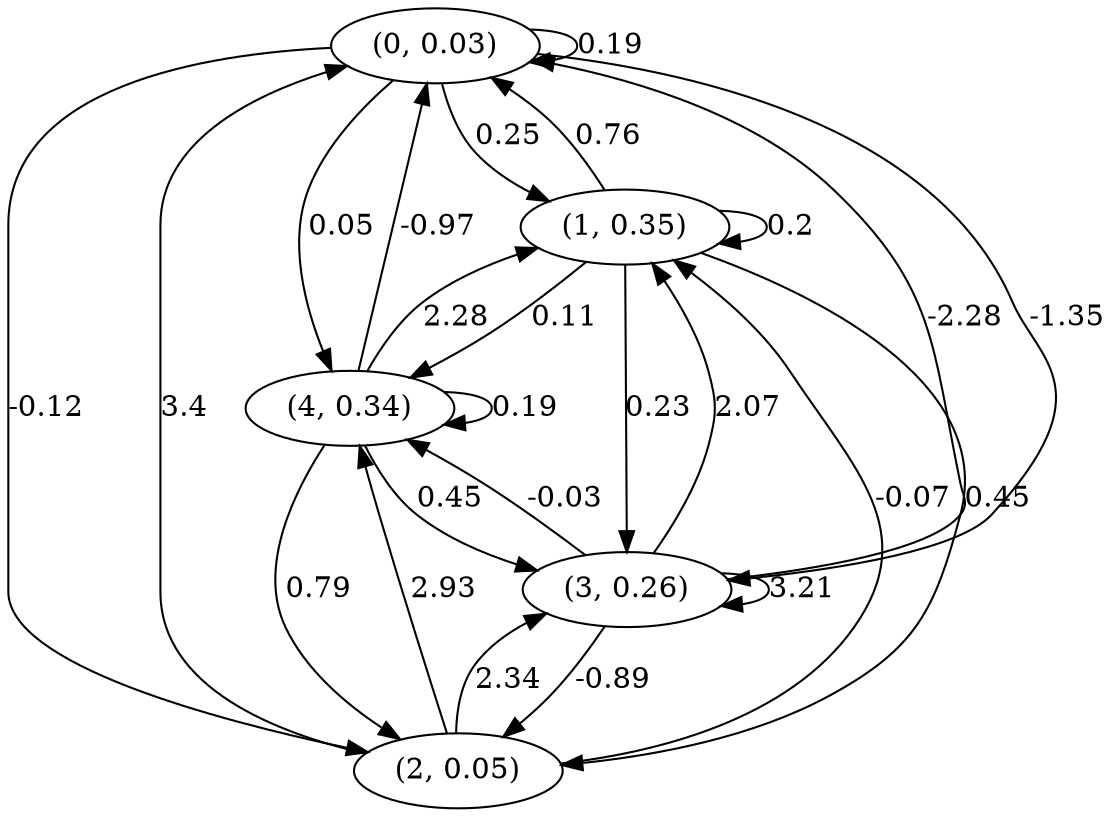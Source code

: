 digraph {
    0 [ label = "(0, 0.03)" ]
    1 [ label = "(1, 0.35)" ]
    2 [ label = "(2, 0.05)" ]
    3 [ label = "(3, 0.26)" ]
    4 [ label = "(4, 0.34)" ]
    0 -> 0 [ label = "0.19" ]
    1 -> 1 [ label = "0.2" ]
    3 -> 3 [ label = "3.21" ]
    4 -> 4 [ label = "0.19" ]
    1 -> 0 [ label = "0.76" ]
    2 -> 0 [ label = "3.4" ]
    3 -> 0 [ label = "-2.28" ]
    4 -> 0 [ label = "-0.97" ]
    0 -> 1 [ label = "0.25" ]
    2 -> 1 [ label = "-0.07" ]
    3 -> 1 [ label = "2.07" ]
    4 -> 1 [ label = "2.28" ]
    0 -> 2 [ label = "-0.12" ]
    1 -> 2 [ label = "0.45" ]
    3 -> 2 [ label = "-0.89" ]
    4 -> 2 [ label = "0.79" ]
    0 -> 3 [ label = "-1.35" ]
    1 -> 3 [ label = "0.23" ]
    2 -> 3 [ label = "2.34" ]
    4 -> 3 [ label = "0.45" ]
    0 -> 4 [ label = "0.05" ]
    1 -> 4 [ label = "0.11" ]
    2 -> 4 [ label = "2.93" ]
    3 -> 4 [ label = "-0.03" ]
}


